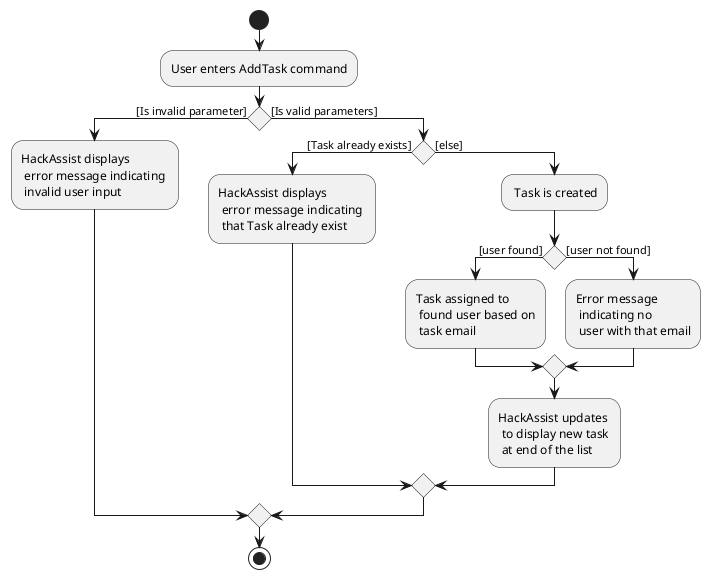 @startuml
start
:User enters AddTask command;

if () then ([Is invalid parameter])
    :HackAssist displays \n error message indicating \n invalid user input;

else ([Is valid parameters])

    if () then ([Task already exists])
        :HackAssist displays \n error message indicating \n that Task already exist;
    else ([else])
        : Task is created;
        if () then ([user found])
             :Task assigned to \n found user based on\n task email;
        else ([user not found])
             :Error message \n indicating no \n user with that email;

           endif

        :HackAssist updates \n to display new task\n at end of the list;
    endif

endif
stop
@enduml

